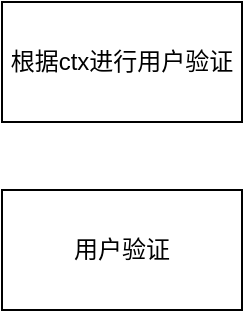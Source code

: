 <mxfile version="24.0.2" type="github">
  <diagram name="第 1 页" id="qW4DOj6AgRY8q806XMH-">
    <mxGraphModel dx="1064" dy="538" grid="0" gridSize="10" guides="1" tooltips="1" connect="1" arrows="1" fold="1" page="1" pageScale="1" pageWidth="827" pageHeight="1169" math="0" shadow="0">
      <root>
        <mxCell id="0" />
        <mxCell id="1" parent="0" />
        <mxCell id="Nk9I9D9MLdTbFCqx6Xnm-1" value="根据ctx进行用户验证" style="rounded=0;whiteSpace=wrap;html=1;" vertex="1" parent="1">
          <mxGeometry x="134" y="44" width="120" height="60" as="geometry" />
        </mxCell>
        <mxCell id="Nk9I9D9MLdTbFCqx6Xnm-2" value="用户验证" style="rounded=0;whiteSpace=wrap;html=1;" vertex="1" parent="1">
          <mxGeometry x="134" y="138" width="120" height="60" as="geometry" />
        </mxCell>
      </root>
    </mxGraphModel>
  </diagram>
</mxfile>
